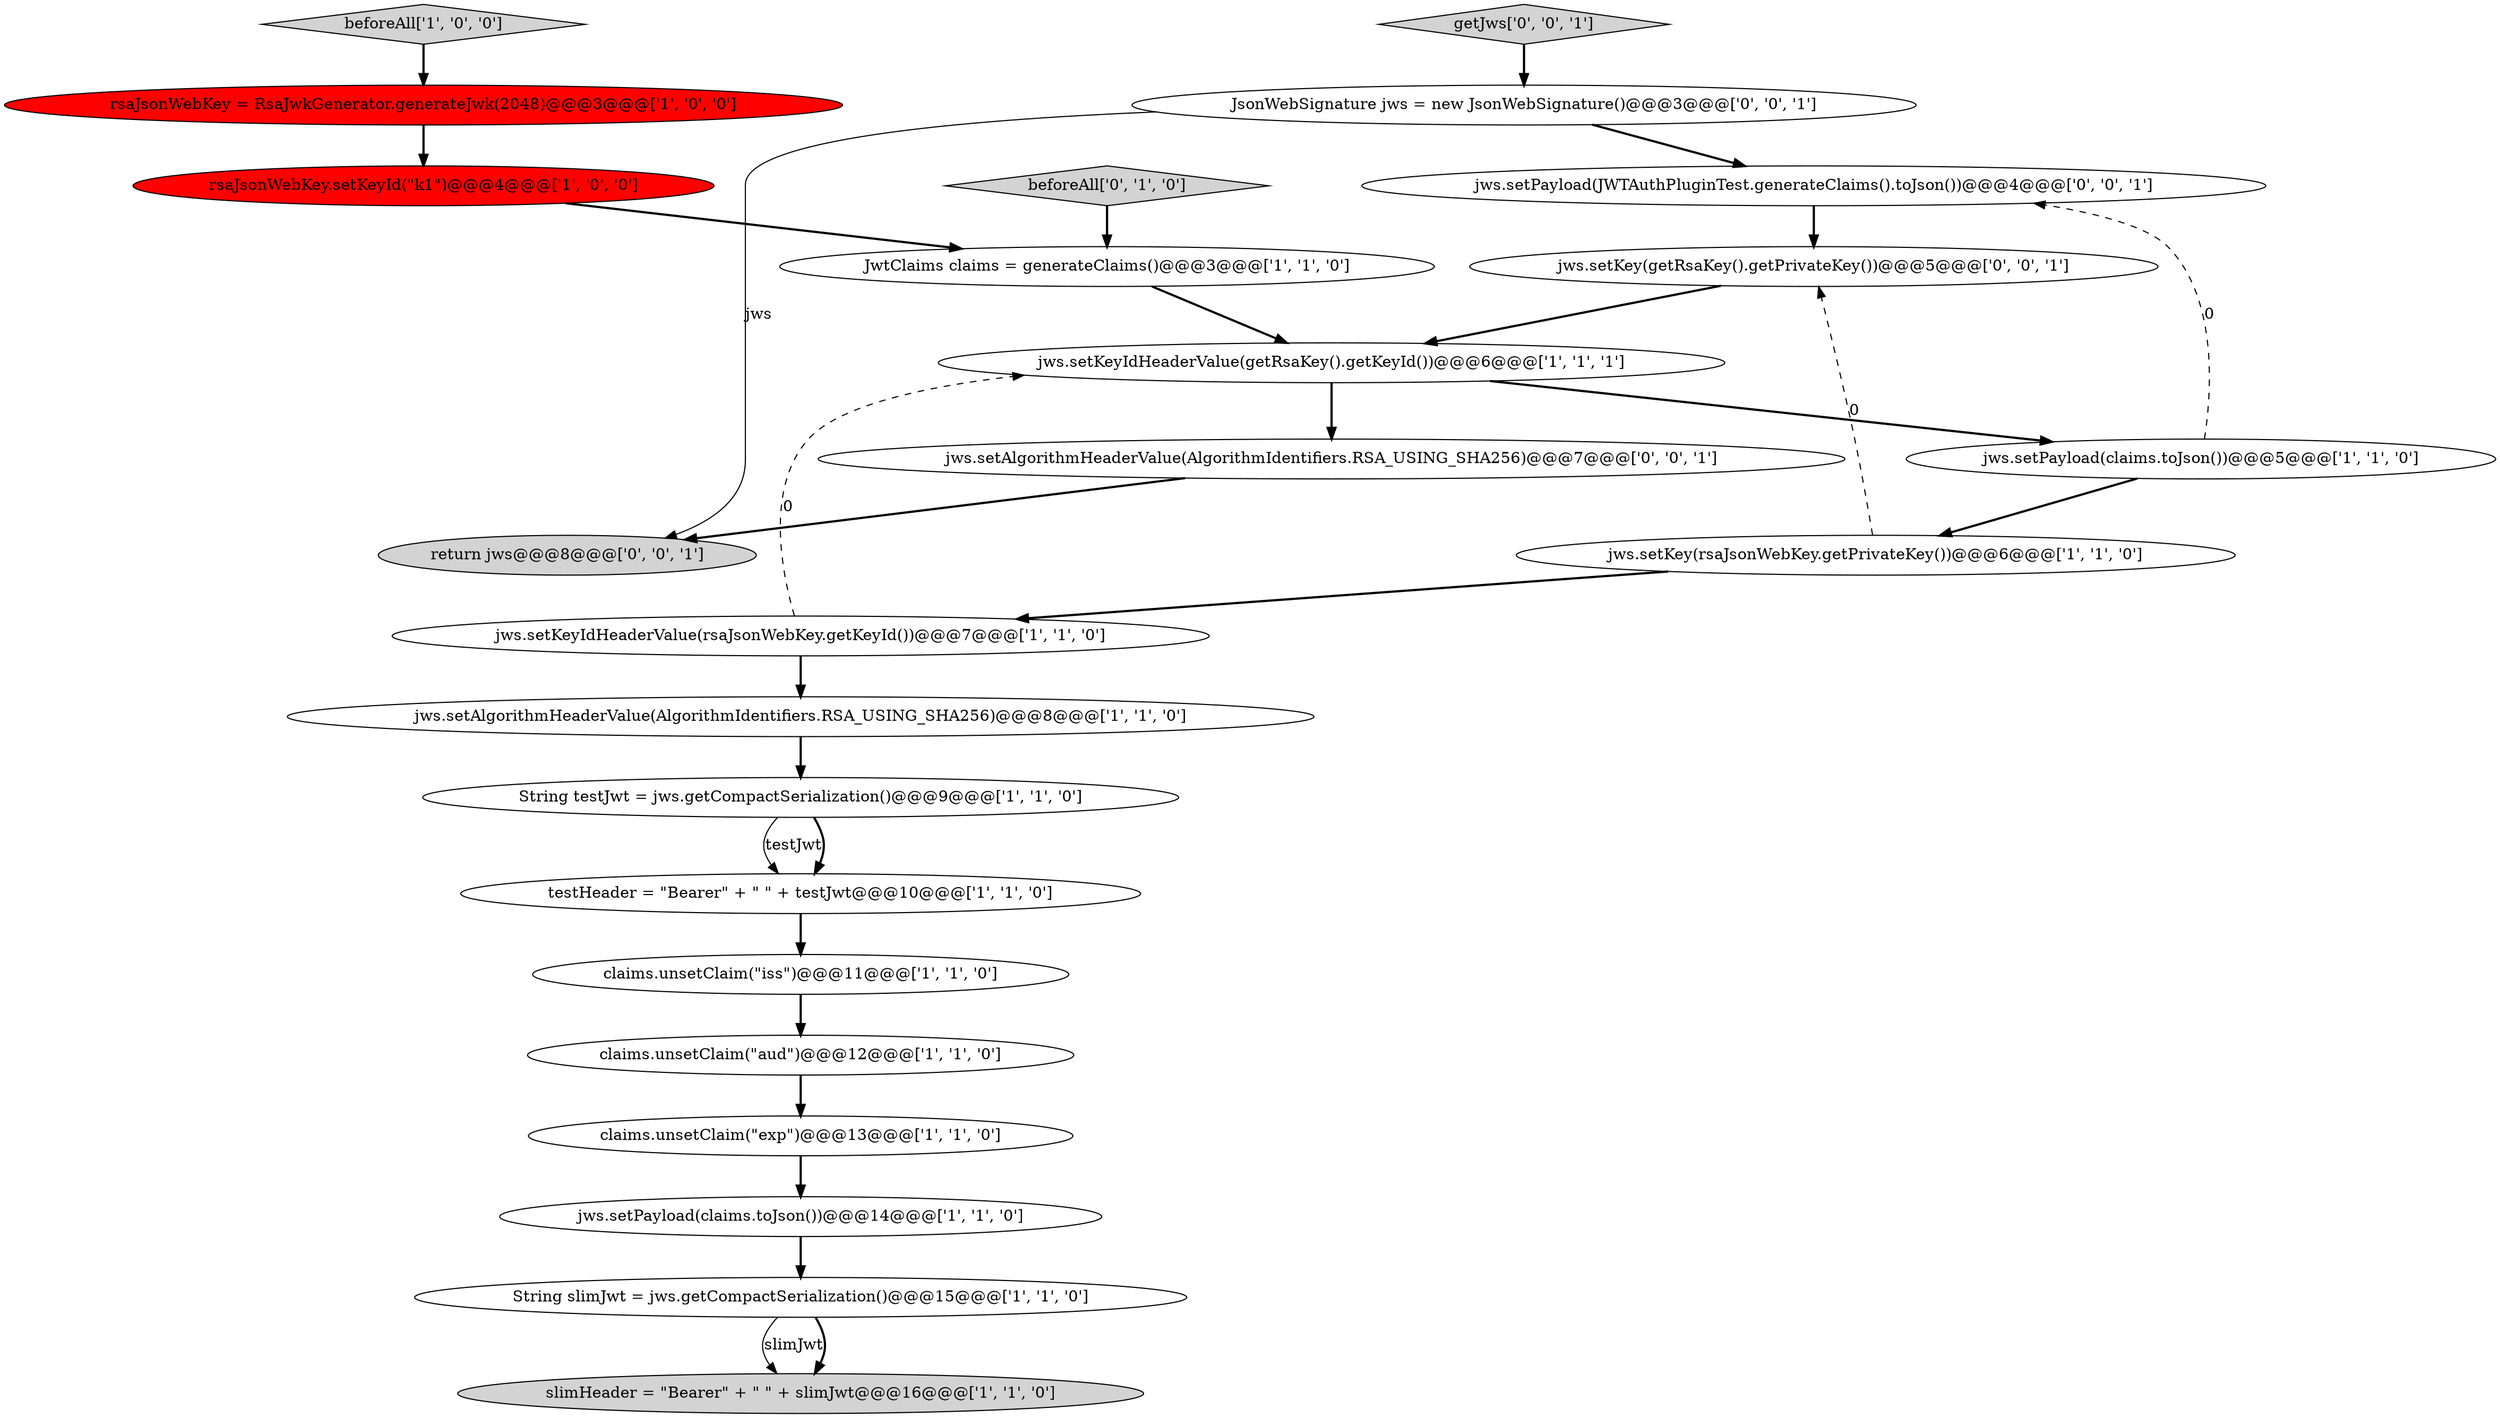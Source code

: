 digraph {
18 [style = filled, label = "JsonWebSignature jws = new JsonWebSignature()@@@3@@@['0', '0', '1']", fillcolor = white, shape = ellipse image = "AAA0AAABBB3BBB"];
20 [style = filled, label = "getJws['0', '0', '1']", fillcolor = lightgray, shape = diamond image = "AAA0AAABBB3BBB"];
16 [style = filled, label = "String slimJwt = jws.getCompactSerialization()@@@15@@@['1', '1', '0']", fillcolor = white, shape = ellipse image = "AAA0AAABBB1BBB"];
11 [style = filled, label = "claims.unsetClaim(\"exp\")@@@13@@@['1', '1', '0']", fillcolor = white, shape = ellipse image = "AAA0AAABBB1BBB"];
13 [style = filled, label = "jws.setKeyIdHeaderValue(rsaJsonWebKey.getKeyId())@@@7@@@['1', '1', '0']", fillcolor = white, shape = ellipse image = "AAA0AAABBB1BBB"];
10 [style = filled, label = "jws.setKeyIdHeaderValue(getRsaKey().getKeyId())@@@6@@@['1', '1', '1']", fillcolor = white, shape = ellipse image = "AAA0AAABBB1BBB"];
9 [style = filled, label = "rsaJsonWebKey.setKeyId(\"k1\")@@@4@@@['1', '0', '0']", fillcolor = red, shape = ellipse image = "AAA1AAABBB1BBB"];
14 [style = filled, label = "jws.setKey(rsaJsonWebKey.getPrivateKey())@@@6@@@['1', '1', '0']", fillcolor = white, shape = ellipse image = "AAA0AAABBB1BBB"];
23 [style = filled, label = "jws.setAlgorithmHeaderValue(AlgorithmIdentifiers.RSA_USING_SHA256)@@@7@@@['0', '0', '1']", fillcolor = white, shape = ellipse image = "AAA0AAABBB3BBB"];
7 [style = filled, label = "jws.setAlgorithmHeaderValue(AlgorithmIdentifiers.RSA_USING_SHA256)@@@8@@@['1', '1', '0']", fillcolor = white, shape = ellipse image = "AAA0AAABBB1BBB"];
5 [style = filled, label = "JwtClaims claims = generateClaims()@@@3@@@['1', '1', '0']", fillcolor = white, shape = ellipse image = "AAA0AAABBB1BBB"];
1 [style = filled, label = "beforeAll['1', '0', '0']", fillcolor = lightgray, shape = diamond image = "AAA0AAABBB1BBB"];
22 [style = filled, label = "jws.setPayload(JWTAuthPluginTest.generateClaims().toJson())@@@4@@@['0', '0', '1']", fillcolor = white, shape = ellipse image = "AAA0AAABBB3BBB"];
0 [style = filled, label = "rsaJsonWebKey = RsaJwkGenerator.generateJwk(2048)@@@3@@@['1', '0', '0']", fillcolor = red, shape = ellipse image = "AAA1AAABBB1BBB"];
19 [style = filled, label = "jws.setKey(getRsaKey().getPrivateKey())@@@5@@@['0', '0', '1']", fillcolor = white, shape = ellipse image = "AAA0AAABBB3BBB"];
6 [style = filled, label = "slimHeader = \"Bearer\" + \" \" + slimJwt@@@16@@@['1', '1', '0']", fillcolor = lightgray, shape = ellipse image = "AAA0AAABBB1BBB"];
2 [style = filled, label = "claims.unsetClaim(\"aud\")@@@12@@@['1', '1', '0']", fillcolor = white, shape = ellipse image = "AAA0AAABBB1BBB"];
12 [style = filled, label = "jws.setPayload(claims.toJson())@@@5@@@['1', '1', '0']", fillcolor = white, shape = ellipse image = "AAA0AAABBB1BBB"];
17 [style = filled, label = "beforeAll['0', '1', '0']", fillcolor = lightgray, shape = diamond image = "AAA0AAABBB2BBB"];
3 [style = filled, label = "String testJwt = jws.getCompactSerialization()@@@9@@@['1', '1', '0']", fillcolor = white, shape = ellipse image = "AAA0AAABBB1BBB"];
4 [style = filled, label = "jws.setPayload(claims.toJson())@@@14@@@['1', '1', '0']", fillcolor = white, shape = ellipse image = "AAA0AAABBB1BBB"];
8 [style = filled, label = "testHeader = \"Bearer\" + \" \" + testJwt@@@10@@@['1', '1', '0']", fillcolor = white, shape = ellipse image = "AAA0AAABBB1BBB"];
21 [style = filled, label = "return jws@@@8@@@['0', '0', '1']", fillcolor = lightgray, shape = ellipse image = "AAA0AAABBB3BBB"];
15 [style = filled, label = "claims.unsetClaim(\"iss\")@@@11@@@['1', '1', '0']", fillcolor = white, shape = ellipse image = "AAA0AAABBB1BBB"];
5->10 [style = bold, label=""];
17->5 [style = bold, label=""];
0->9 [style = bold, label=""];
15->2 [style = bold, label=""];
16->6 [style = solid, label="slimJwt"];
8->15 [style = bold, label=""];
3->8 [style = solid, label="testJwt"];
22->19 [style = bold, label=""];
16->6 [style = bold, label=""];
11->4 [style = bold, label=""];
19->10 [style = bold, label=""];
13->10 [style = dashed, label="0"];
1->0 [style = bold, label=""];
7->3 [style = bold, label=""];
20->18 [style = bold, label=""];
18->21 [style = solid, label="jws"];
18->22 [style = bold, label=""];
23->21 [style = bold, label=""];
10->12 [style = bold, label=""];
13->7 [style = bold, label=""];
10->23 [style = bold, label=""];
3->8 [style = bold, label=""];
12->22 [style = dashed, label="0"];
12->14 [style = bold, label=""];
9->5 [style = bold, label=""];
14->19 [style = dashed, label="0"];
14->13 [style = bold, label=""];
2->11 [style = bold, label=""];
4->16 [style = bold, label=""];
}
